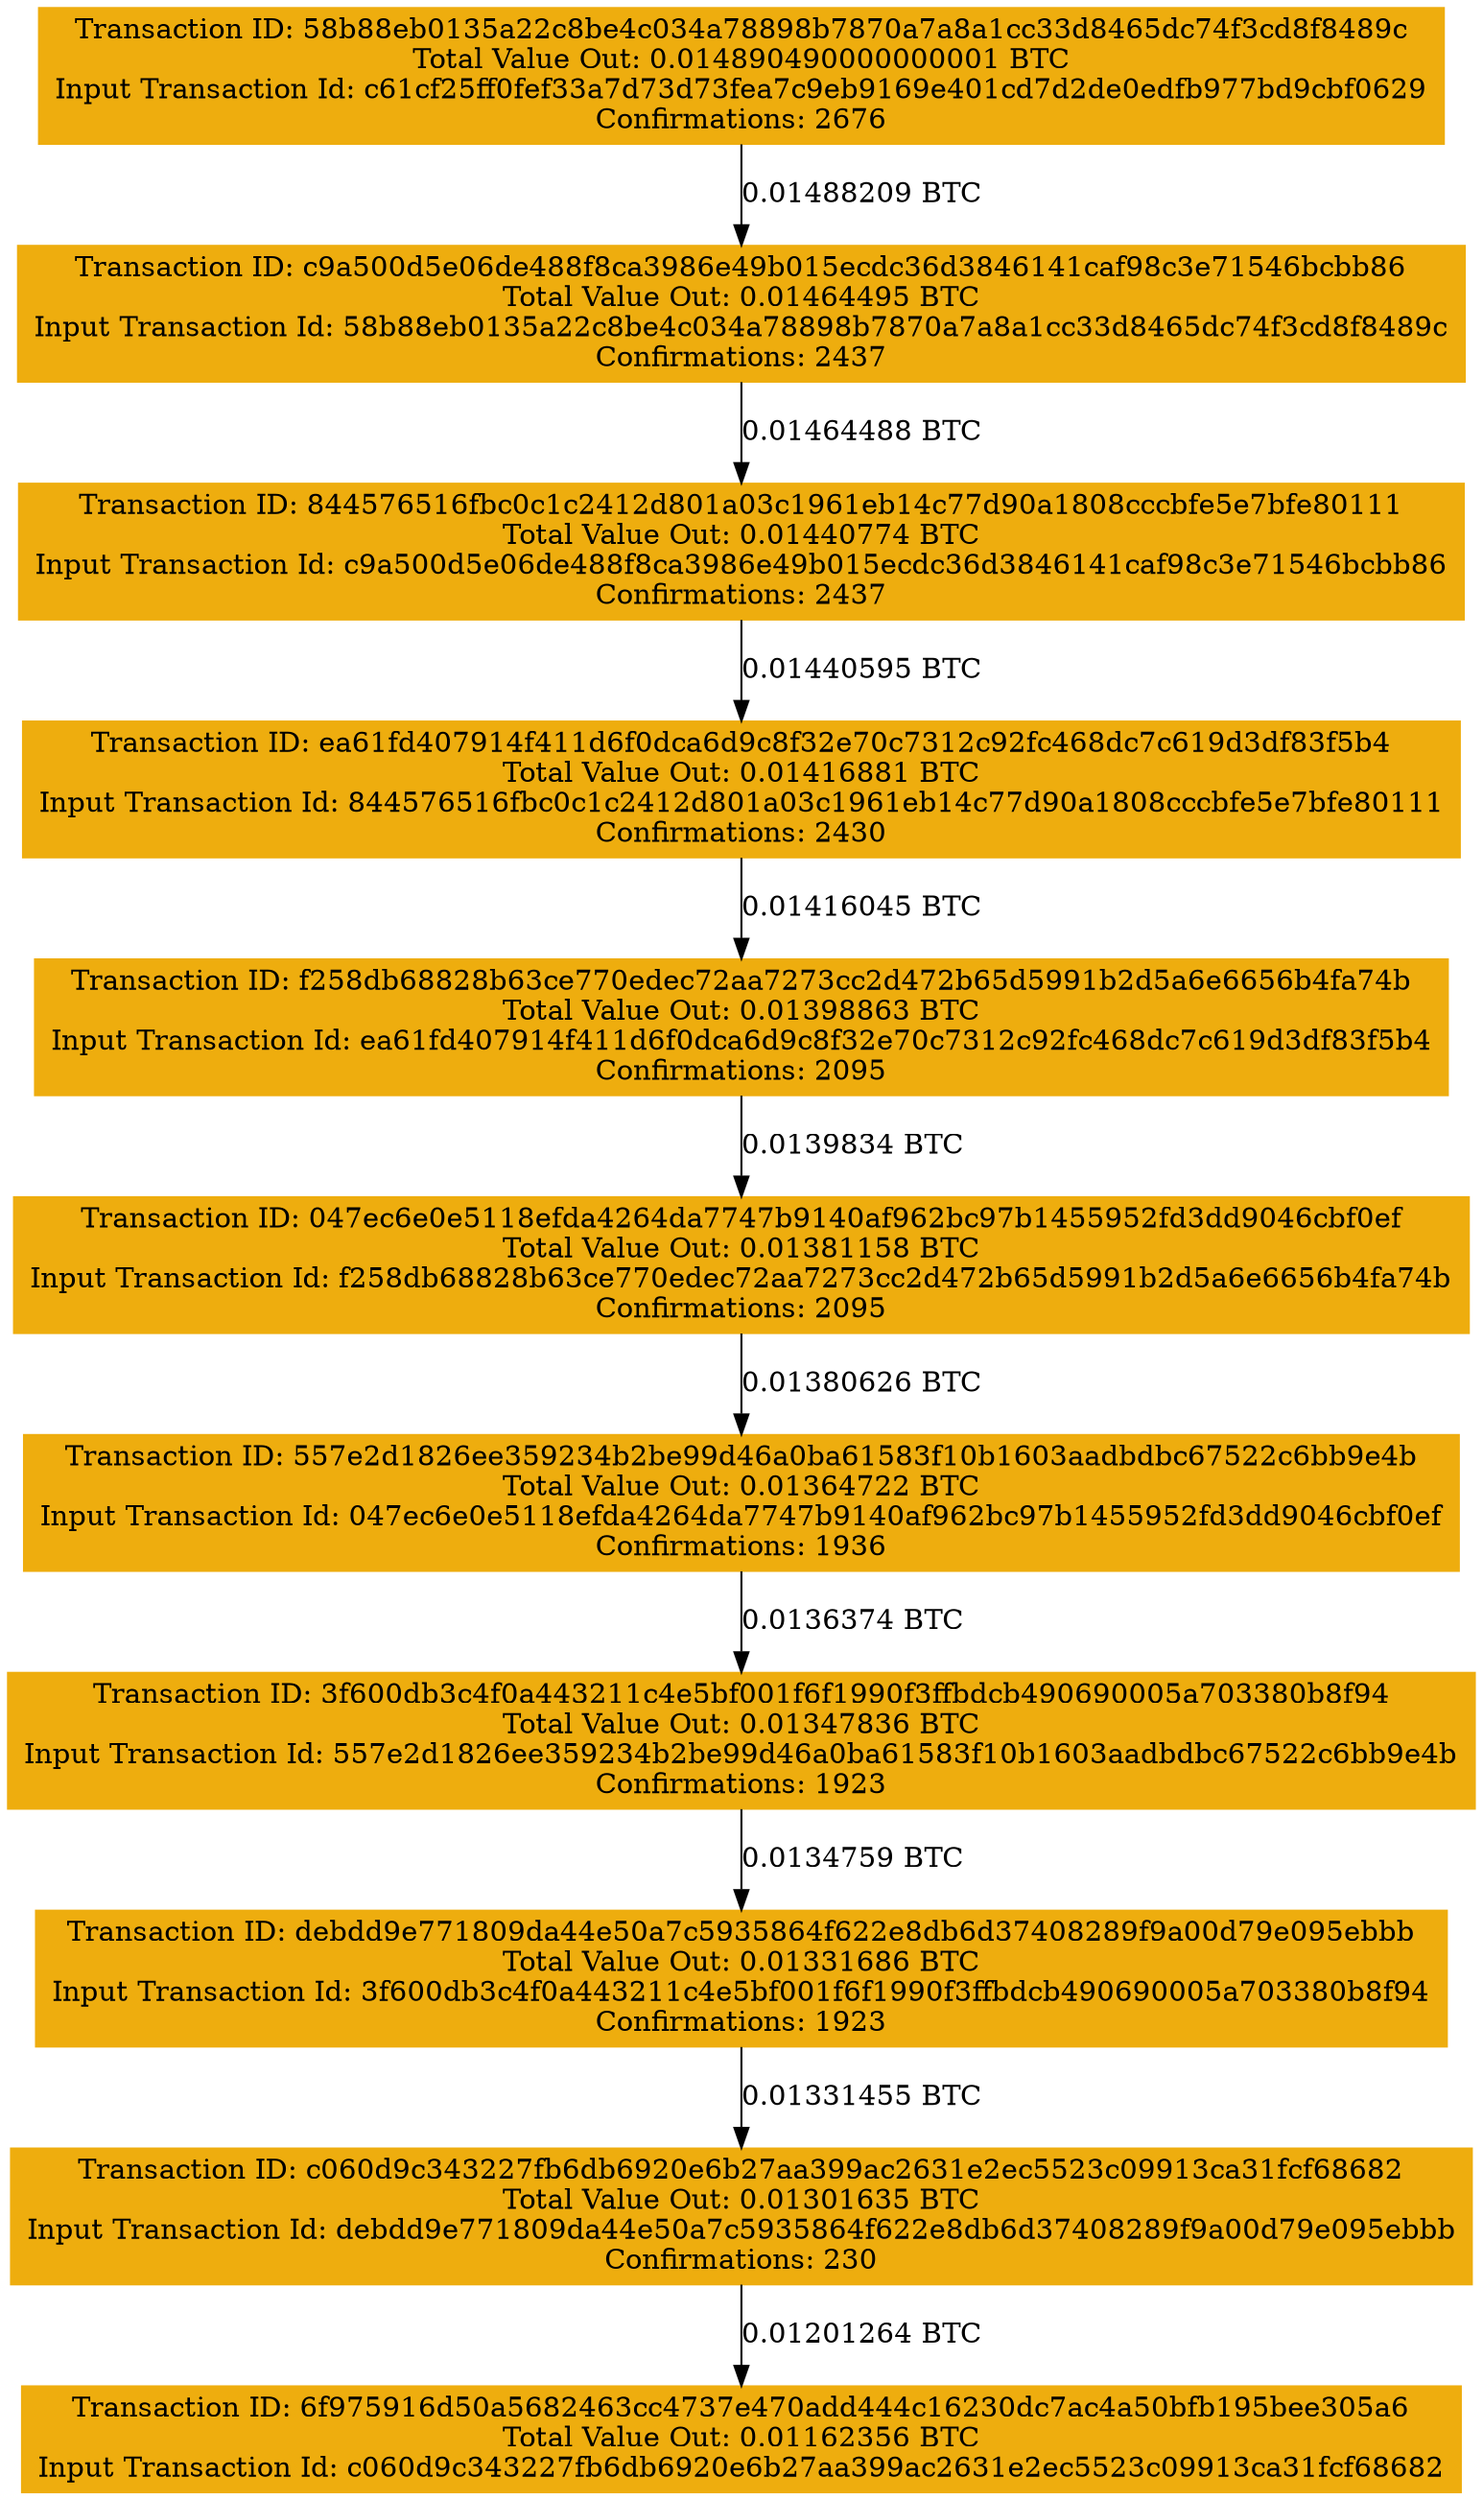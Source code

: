 // Transaction Tree
digraph {
	"6f975916d50a5682463cc4737e470add444c16230dc7ac4a50bfb195bee305a6" [label="Transaction ID: 6f975916d50a5682463cc4737e470add444c16230dc7ac4a50bfb195bee305a6
Total Value Out: 0.01162356 BTC
Input Transaction Id: c060d9c343227fb6db6920e6b27aa399ac2631e2ec5523c09913ca31fcf68682" color=darkgoldenrod2 shape=rect style=filled]
	c060d9c343227fb6db6920e6b27aa399ac2631e2ec5523c09913ca31fcf68682 [label="Transaction ID: c060d9c343227fb6db6920e6b27aa399ac2631e2ec5523c09913ca31fcf68682
Total Value Out: 0.01301635 BTC
Input Transaction Id: debdd9e771809da44e50a7c5935864f622e8db6d37408289f9a00d79e095ebbb
Confirmations: 230" color=darkgoldenrod2 shape=rect style=filled]
	c060d9c343227fb6db6920e6b27aa399ac2631e2ec5523c09913ca31fcf68682 -> "6f975916d50a5682463cc4737e470add444c16230dc7ac4a50bfb195bee305a6" [label="0.01201264 BTC" color=black]
	debdd9e771809da44e50a7c5935864f622e8db6d37408289f9a00d79e095ebbb [label="Transaction ID: debdd9e771809da44e50a7c5935864f622e8db6d37408289f9a00d79e095ebbb
Total Value Out: 0.01331686 BTC
Input Transaction Id: 3f600db3c4f0a443211c4e5bf001f6f1990f3ffbdcb490690005a703380b8f94
Confirmations: 1923" color=darkgoldenrod2 shape=rect style=filled]
	debdd9e771809da44e50a7c5935864f622e8db6d37408289f9a00d79e095ebbb -> c060d9c343227fb6db6920e6b27aa399ac2631e2ec5523c09913ca31fcf68682 [label="0.01331455 BTC" color=black]
	"3f600db3c4f0a443211c4e5bf001f6f1990f3ffbdcb490690005a703380b8f94" [label="Transaction ID: 3f600db3c4f0a443211c4e5bf001f6f1990f3ffbdcb490690005a703380b8f94
Total Value Out: 0.01347836 BTC
Input Transaction Id: 557e2d1826ee359234b2be99d46a0ba61583f10b1603aadbdbc67522c6bb9e4b
Confirmations: 1923" color=darkgoldenrod2 shape=rect style=filled]
	"3f600db3c4f0a443211c4e5bf001f6f1990f3ffbdcb490690005a703380b8f94" -> debdd9e771809da44e50a7c5935864f622e8db6d37408289f9a00d79e095ebbb [label="0.0134759 BTC" color=black]
	"557e2d1826ee359234b2be99d46a0ba61583f10b1603aadbdbc67522c6bb9e4b" [label="Transaction ID: 557e2d1826ee359234b2be99d46a0ba61583f10b1603aadbdbc67522c6bb9e4b
Total Value Out: 0.01364722 BTC
Input Transaction Id: 047ec6e0e5118efda4264da7747b9140af962bc97b1455952fd3dd9046cbf0ef
Confirmations: 1936" color=darkgoldenrod2 shape=rect style=filled]
	"557e2d1826ee359234b2be99d46a0ba61583f10b1603aadbdbc67522c6bb9e4b" -> "3f600db3c4f0a443211c4e5bf001f6f1990f3ffbdcb490690005a703380b8f94" [label="0.0136374 BTC" color=black]
	"047ec6e0e5118efda4264da7747b9140af962bc97b1455952fd3dd9046cbf0ef" [label="Transaction ID: 047ec6e0e5118efda4264da7747b9140af962bc97b1455952fd3dd9046cbf0ef
Total Value Out: 0.01381158 BTC
Input Transaction Id: f258db68828b63ce770edec72aa7273cc2d472b65d5991b2d5a6e6656b4fa74b
Confirmations: 2095" color=darkgoldenrod2 shape=rect style=filled]
	"047ec6e0e5118efda4264da7747b9140af962bc97b1455952fd3dd9046cbf0ef" -> "557e2d1826ee359234b2be99d46a0ba61583f10b1603aadbdbc67522c6bb9e4b" [label="0.01380626 BTC" color=black]
	f258db68828b63ce770edec72aa7273cc2d472b65d5991b2d5a6e6656b4fa74b [label="Transaction ID: f258db68828b63ce770edec72aa7273cc2d472b65d5991b2d5a6e6656b4fa74b
Total Value Out: 0.01398863 BTC
Input Transaction Id: ea61fd407914f411d6f0dca6d9c8f32e70c7312c92fc468dc7c619d3df83f5b4
Confirmations: 2095" color=darkgoldenrod2 shape=rect style=filled]
	f258db68828b63ce770edec72aa7273cc2d472b65d5991b2d5a6e6656b4fa74b -> "047ec6e0e5118efda4264da7747b9140af962bc97b1455952fd3dd9046cbf0ef" [label="0.0139834 BTC" color=black]
	ea61fd407914f411d6f0dca6d9c8f32e70c7312c92fc468dc7c619d3df83f5b4 [label="Transaction ID: ea61fd407914f411d6f0dca6d9c8f32e70c7312c92fc468dc7c619d3df83f5b4
Total Value Out: 0.01416881 BTC
Input Transaction Id: 844576516fbc0c1c2412d801a03c1961eb14c77d90a1808cccbfe5e7bfe80111
Confirmations: 2430" color=darkgoldenrod2 shape=rect style=filled]
	ea61fd407914f411d6f0dca6d9c8f32e70c7312c92fc468dc7c619d3df83f5b4 -> f258db68828b63ce770edec72aa7273cc2d472b65d5991b2d5a6e6656b4fa74b [label="0.01416045 BTC" color=black]
	"844576516fbc0c1c2412d801a03c1961eb14c77d90a1808cccbfe5e7bfe80111" [label="Transaction ID: 844576516fbc0c1c2412d801a03c1961eb14c77d90a1808cccbfe5e7bfe80111
Total Value Out: 0.01440774 BTC
Input Transaction Id: c9a500d5e06de488f8ca3986e49b015ecdc36d3846141caf98c3e71546bcbb86
Confirmations: 2437" color=darkgoldenrod2 shape=rect style=filled]
	"844576516fbc0c1c2412d801a03c1961eb14c77d90a1808cccbfe5e7bfe80111" -> ea61fd407914f411d6f0dca6d9c8f32e70c7312c92fc468dc7c619d3df83f5b4 [label="0.01440595 BTC" color=black]
	c9a500d5e06de488f8ca3986e49b015ecdc36d3846141caf98c3e71546bcbb86 [label="Transaction ID: c9a500d5e06de488f8ca3986e49b015ecdc36d3846141caf98c3e71546bcbb86
Total Value Out: 0.01464495 BTC
Input Transaction Id: 58b88eb0135a22c8be4c034a78898b7870a7a8a1cc33d8465dc74f3cd8f8489c
Confirmations: 2437" color=darkgoldenrod2 shape=rect style=filled]
	c9a500d5e06de488f8ca3986e49b015ecdc36d3846141caf98c3e71546bcbb86 -> "844576516fbc0c1c2412d801a03c1961eb14c77d90a1808cccbfe5e7bfe80111" [label="0.01464488 BTC" color=black]
	"58b88eb0135a22c8be4c034a78898b7870a7a8a1cc33d8465dc74f3cd8f8489c" [label="Transaction ID: 58b88eb0135a22c8be4c034a78898b7870a7a8a1cc33d8465dc74f3cd8f8489c
Total Value Out: 0.014890490000000001 BTC
Input Transaction Id: c61cf25ff0fef33a7d73d73fea7c9eb9169e401cd7d2de0edfb977bd9cbf0629
Confirmations: 2676" color=darkgoldenrod2 shape=rect style=filled]
	"58b88eb0135a22c8be4c034a78898b7870a7a8a1cc33d8465dc74f3cd8f8489c" -> c9a500d5e06de488f8ca3986e49b015ecdc36d3846141caf98c3e71546bcbb86 [label="0.01488209 BTC" color=black]
}
